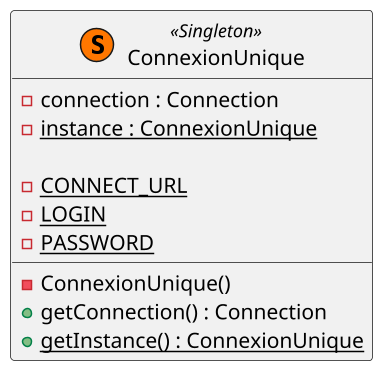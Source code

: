 @startuml
scale 1.5
class ConnexionUnique << (S,#FF7700) Singleton >> {
-connection : Connection
-instance : ConnexionUnique {static}

-CONNECT_URL {static}
-LOGIN {static}
-PASSWORD {static}

-ConnexionUnique()
+getConnection() : Connection
+getInstance() : ConnexionUnique {static}
}
@enduml